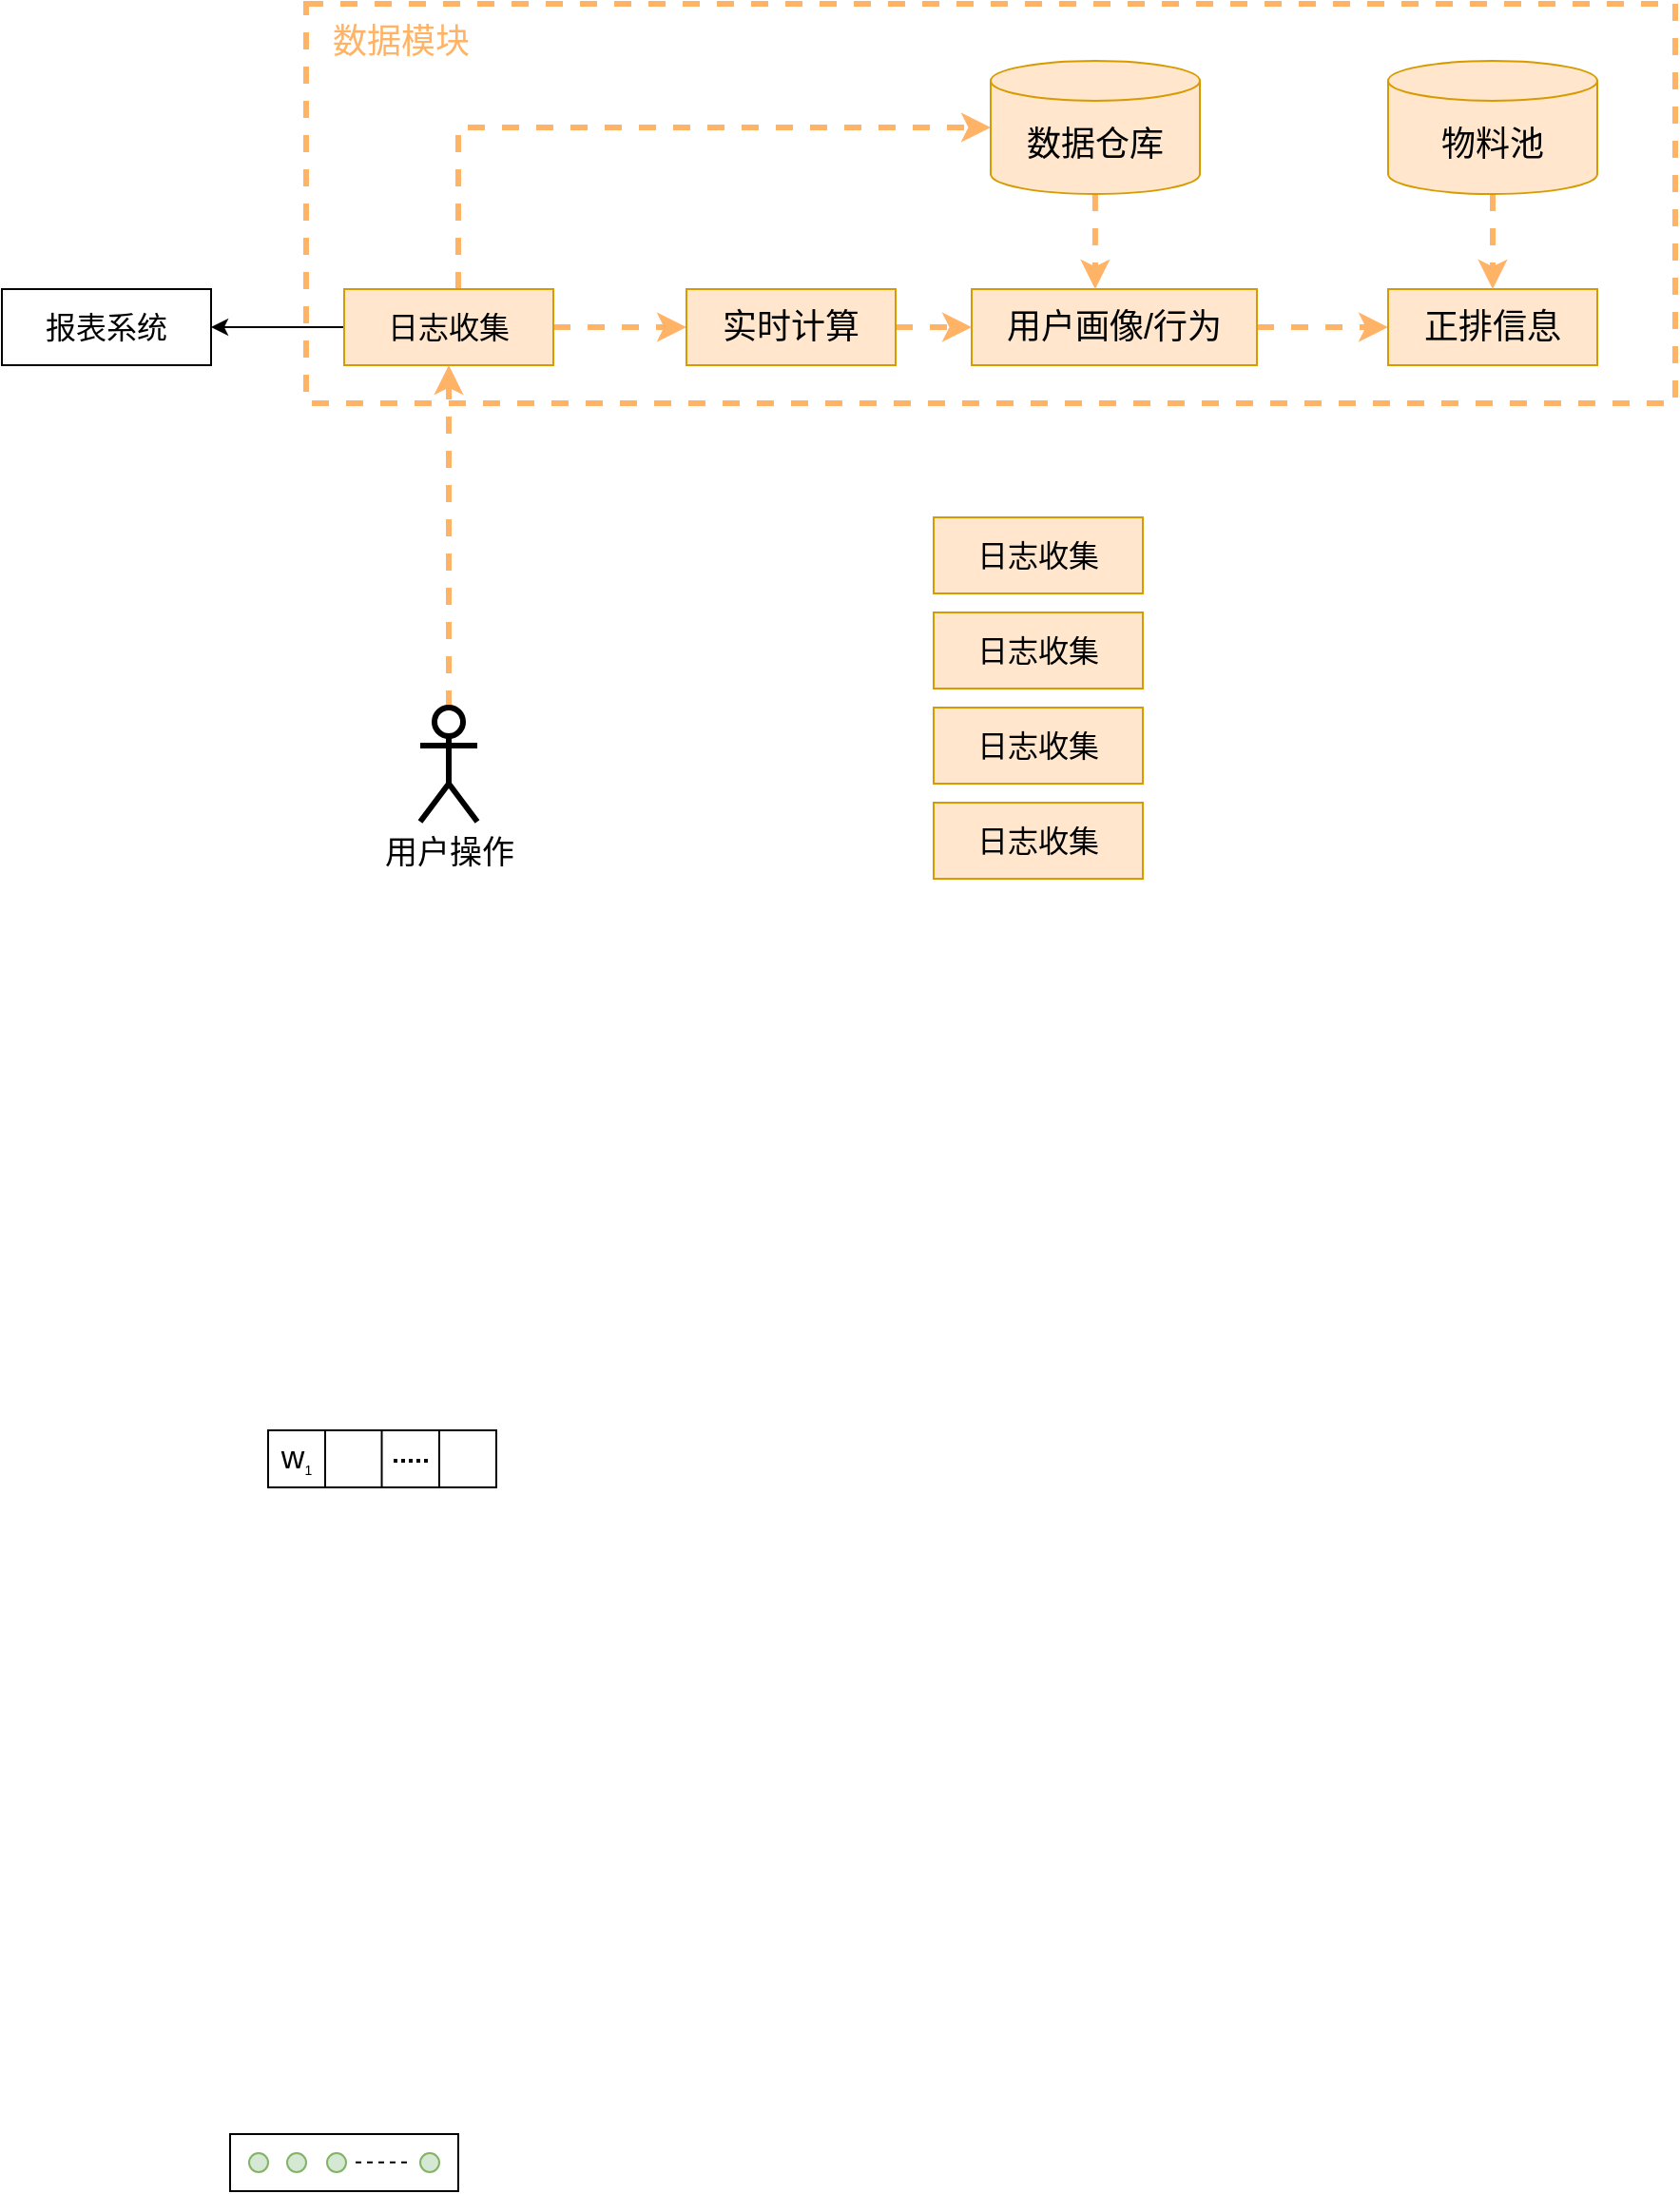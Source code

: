 <mxfile version="13.7.6" type="github">
  <diagram id="0R1KgyZivqST2G8Sgrir" name="Page-1">
    <mxGraphModel dx="615" dy="936" grid="1" gridSize="10" guides="1" tooltips="1" connect="1" arrows="1" fold="1" page="1" pageScale="1" pageWidth="827" pageHeight="1169" math="0" shadow="0">
      <root>
        <mxCell id="0" />
        <mxCell id="1" parent="0" />
        <mxCell id="2lEhO2xfnhziDfnZjIPp-19" value="" style="rounded=0;whiteSpace=wrap;html=1;fillColor=none;dashed=1;strokeWidth=3;strokeColor=#FFB366;" vertex="1" parent="1">
          <mxGeometry x="200" y="170" width="720" height="210" as="geometry" />
        </mxCell>
        <mxCell id="F2EInP20JMvGmBjEMHAI-9" value="" style="group;rounded=0;glass=0;shadow=0;sketch=0;" parent="1" vertex="1" connectable="0">
          <mxGeometry x="160" y="1290" width="120" height="30" as="geometry" />
        </mxCell>
        <mxCell id="F2EInP20JMvGmBjEMHAI-1" value="" style="verticalLabelPosition=bottom;verticalAlign=top;html=1;shape=mxgraph.basic.rect;fillColor2=none;strokeWidth=1;size=20;indent=5;" parent="F2EInP20JMvGmBjEMHAI-9" vertex="1">
          <mxGeometry width="120" height="30" as="geometry" />
        </mxCell>
        <mxCell id="F2EInP20JMvGmBjEMHAI-3" value="" style="verticalLabelPosition=bottom;verticalAlign=top;html=1;shape=mxgraph.flowchart.on-page_reference;fillColor=#d5e8d4;strokeColor=#82b366;" parent="F2EInP20JMvGmBjEMHAI-9" vertex="1">
          <mxGeometry x="10" y="10" width="10" height="10" as="geometry" />
        </mxCell>
        <mxCell id="F2EInP20JMvGmBjEMHAI-4" value="" style="verticalLabelPosition=bottom;verticalAlign=top;html=1;shape=mxgraph.flowchart.on-page_reference;fillColor=#d5e8d4;strokeColor=#82b366;" parent="F2EInP20JMvGmBjEMHAI-9" vertex="1">
          <mxGeometry x="30" y="10" width="10" height="10" as="geometry" />
        </mxCell>
        <mxCell id="F2EInP20JMvGmBjEMHAI-5" value="" style="verticalLabelPosition=bottom;verticalAlign=top;html=1;shape=mxgraph.flowchart.on-page_reference;fillColor=#d5e8d4;strokeColor=#82b366;" parent="F2EInP20JMvGmBjEMHAI-9" vertex="1">
          <mxGeometry x="51" y="10" width="10" height="10" as="geometry" />
        </mxCell>
        <mxCell id="F2EInP20JMvGmBjEMHAI-6" value="" style="verticalLabelPosition=bottom;verticalAlign=top;html=1;shape=mxgraph.flowchart.on-page_reference;fillColor=#d5e8d4;strokeColor=#82b366;" parent="F2EInP20JMvGmBjEMHAI-9" vertex="1">
          <mxGeometry x="100" y="10" width="10" height="10" as="geometry" />
        </mxCell>
        <mxCell id="F2EInP20JMvGmBjEMHAI-7" value="" style="endArrow=none;html=1;rounded=0;" parent="F2EInP20JMvGmBjEMHAI-9" target="F2EInP20JMvGmBjEMHAI-1" edge="1">
          <mxGeometry relative="1" as="geometry">
            <mxPoint y="10" as="sourcePoint" />
            <mxPoint x="160" y="10" as="targetPoint" />
          </mxGeometry>
        </mxCell>
        <mxCell id="F2EInP20JMvGmBjEMHAI-8" value="" style="endArrow=none;html=1;rounded=0;dashed=1;" parent="F2EInP20JMvGmBjEMHAI-9" edge="1">
          <mxGeometry relative="1" as="geometry">
            <mxPoint x="66" y="14.9" as="sourcePoint" />
            <mxPoint x="96" y="14.9" as="targetPoint" />
            <Array as="points">
              <mxPoint x="76" y="14.9" />
            </Array>
          </mxGeometry>
        </mxCell>
        <mxCell id="F2EInP20JMvGmBjEMHAI-15" value="" style="group" parent="1" vertex="1" connectable="0">
          <mxGeometry x="180" y="920" width="120" height="30" as="geometry" />
        </mxCell>
        <mxCell id="F2EInP20JMvGmBjEMHAI-10" value="" style="verticalLabelPosition=bottom;verticalAlign=top;html=1;shape=mxgraph.basic.rect;fillColor2=none;strokeWidth=1;size=20;indent=5;" parent="F2EInP20JMvGmBjEMHAI-15" vertex="1">
          <mxGeometry width="120" height="30" as="geometry" />
        </mxCell>
        <mxCell id="F2EInP20JMvGmBjEMHAI-11" value="" style="endArrow=none;html=1;entryX=0.25;entryY=0;entryDx=0;entryDy=0;entryPerimeter=0;" parent="F2EInP20JMvGmBjEMHAI-15" target="F2EInP20JMvGmBjEMHAI-10" edge="1">
          <mxGeometry width="50" height="50" relative="1" as="geometry">
            <mxPoint x="30" y="30" as="sourcePoint" />
            <mxPoint x="80" y="-20" as="targetPoint" />
          </mxGeometry>
        </mxCell>
        <mxCell id="F2EInP20JMvGmBjEMHAI-12" value="" style="endArrow=none;html=1;entryX=0.25;entryY=0;entryDx=0;entryDy=0;entryPerimeter=0;" parent="F2EInP20JMvGmBjEMHAI-15" edge="1">
          <mxGeometry width="50" height="50" relative="1" as="geometry">
            <mxPoint x="59.76" y="30" as="sourcePoint" />
            <mxPoint x="59.76" as="targetPoint" />
          </mxGeometry>
        </mxCell>
        <mxCell id="F2EInP20JMvGmBjEMHAI-13" value="" style="endArrow=none;html=1;entryX=0.25;entryY=0;entryDx=0;entryDy=0;entryPerimeter=0;" parent="F2EInP20JMvGmBjEMHAI-15" edge="1">
          <mxGeometry width="50" height="50" relative="1" as="geometry">
            <mxPoint x="90" y="30" as="sourcePoint" />
            <mxPoint x="90" as="targetPoint" />
          </mxGeometry>
        </mxCell>
        <mxCell id="F2EInP20JMvGmBjEMHAI-14" value="" style="endArrow=none;dashed=1;html=1;strokeWidth=2;dashPattern=1 1;" parent="F2EInP20JMvGmBjEMHAI-15" edge="1">
          <mxGeometry width="50" height="50" relative="1" as="geometry">
            <mxPoint x="66" y="16" as="sourcePoint" />
            <mxPoint x="86" y="16" as="targetPoint" />
          </mxGeometry>
        </mxCell>
        <mxCell id="F2EInP20JMvGmBjEMHAI-16" value="&lt;font&gt;&lt;font style=&quot;font-size: 17px&quot;&gt;w&lt;/font&gt;&lt;sub style=&quot;font-size: 7px&quot;&gt;&lt;font style=&quot;font-size: 7px&quot;&gt;1&lt;/font&gt;&lt;/sub&gt;&lt;/font&gt;" style="text;html=1;strokeColor=none;fillColor=none;align=center;verticalAlign=middle;whiteSpace=wrap;rounded=0;shadow=0;glass=0;sketch=0;" parent="F2EInP20JMvGmBjEMHAI-15" vertex="1">
          <mxGeometry y="5" width="30" height="20" as="geometry" />
        </mxCell>
        <mxCell id="2lEhO2xfnhziDfnZjIPp-1" value="&lt;font style=&quot;font-size: 16px&quot;&gt;报表系统&lt;/font&gt;" style="rounded=0;whiteSpace=wrap;html=1;" vertex="1" parent="1">
          <mxGeometry x="40" y="320" width="110" height="40" as="geometry" />
        </mxCell>
        <mxCell id="2lEhO2xfnhziDfnZjIPp-8" style="edgeStyle=orthogonalEdgeStyle;rounded=0;orthogonalLoop=1;jettySize=auto;html=1;entryX=1;entryY=0.5;entryDx=0;entryDy=0;" edge="1" parent="1" source="2lEhO2xfnhziDfnZjIPp-2" target="2lEhO2xfnhziDfnZjIPp-1">
          <mxGeometry relative="1" as="geometry" />
        </mxCell>
        <mxCell id="2lEhO2xfnhziDfnZjIPp-10" style="edgeStyle=orthogonalEdgeStyle;rounded=0;orthogonalLoop=1;jettySize=auto;html=1;entryX=0;entryY=0.5;entryDx=0;entryDy=0;entryPerimeter=0;strokeColor=#FFB366;strokeWidth=3;dashed=1;" edge="1" parent="1" source="2lEhO2xfnhziDfnZjIPp-2" target="2lEhO2xfnhziDfnZjIPp-6">
          <mxGeometry relative="1" as="geometry">
            <Array as="points">
              <mxPoint x="280" y="235" />
            </Array>
          </mxGeometry>
        </mxCell>
        <mxCell id="2lEhO2xfnhziDfnZjIPp-14" style="edgeStyle=orthogonalEdgeStyle;rounded=0;orthogonalLoop=1;jettySize=auto;html=1;exitX=1;exitY=0.5;exitDx=0;exitDy=0;entryX=0;entryY=0.5;entryDx=0;entryDy=0;strokeWidth=3;dashed=1;strokeColor=#FFB366;" edge="1" parent="1" source="2lEhO2xfnhziDfnZjIPp-2" target="2lEhO2xfnhziDfnZjIPp-4">
          <mxGeometry relative="1" as="geometry" />
        </mxCell>
        <mxCell id="2lEhO2xfnhziDfnZjIPp-2" value="&lt;font style=&quot;font-size: 16px&quot;&gt;日志收集&lt;/font&gt;" style="rounded=0;whiteSpace=wrap;html=1;fillColor=#ffe6cc;strokeColor=#d79b00;" vertex="1" parent="1">
          <mxGeometry x="220" y="320" width="110" height="40" as="geometry" />
        </mxCell>
        <mxCell id="2lEhO2xfnhziDfnZjIPp-16" style="edgeStyle=orthogonalEdgeStyle;rounded=0;orthogonalLoop=1;jettySize=auto;html=1;entryX=0;entryY=0.5;entryDx=0;entryDy=0;dashed=1;strokeWidth=3;strokeColor=#FFB366;" edge="1" parent="1" source="2lEhO2xfnhziDfnZjIPp-3" target="2lEhO2xfnhziDfnZjIPp-5">
          <mxGeometry relative="1" as="geometry" />
        </mxCell>
        <mxCell id="2lEhO2xfnhziDfnZjIPp-3" value="&lt;font style=&quot;font-size: 18px&quot;&gt;用户画像/行为&lt;/font&gt;" style="rounded=0;whiteSpace=wrap;html=1;fillColor=#ffe6cc;strokeColor=#d79b00;" vertex="1" parent="1">
          <mxGeometry x="550" y="320" width="150" height="40" as="geometry" />
        </mxCell>
        <mxCell id="2lEhO2xfnhziDfnZjIPp-15" style="edgeStyle=orthogonalEdgeStyle;rounded=0;orthogonalLoop=1;jettySize=auto;html=1;exitX=1;exitY=0.5;exitDx=0;exitDy=0;entryX=0;entryY=0.5;entryDx=0;entryDy=0;strokeWidth=3;dashed=1;strokeColor=#FFB366;" edge="1" parent="1" source="2lEhO2xfnhziDfnZjIPp-4" target="2lEhO2xfnhziDfnZjIPp-3">
          <mxGeometry relative="1" as="geometry" />
        </mxCell>
        <mxCell id="2lEhO2xfnhziDfnZjIPp-4" value="&lt;font style=&quot;font-size: 18px&quot;&gt;实时计算&lt;/font&gt;" style="rounded=0;whiteSpace=wrap;html=1;fillColor=#ffe6cc;strokeColor=#d79b00;" vertex="1" parent="1">
          <mxGeometry x="400" y="320" width="110" height="40" as="geometry" />
        </mxCell>
        <mxCell id="2lEhO2xfnhziDfnZjIPp-5" value="&lt;font style=&quot;font-size: 18px&quot;&gt;正排信息&lt;/font&gt;" style="rounded=0;whiteSpace=wrap;html=1;fillColor=#ffe6cc;strokeColor=#d79b00;" vertex="1" parent="1">
          <mxGeometry x="769" y="320" width="110" height="40" as="geometry" />
        </mxCell>
        <mxCell id="2lEhO2xfnhziDfnZjIPp-17" style="edgeStyle=orthogonalEdgeStyle;rounded=0;orthogonalLoop=1;jettySize=auto;html=1;entryX=0.433;entryY=0;entryDx=0;entryDy=0;entryPerimeter=0;strokeColor=#FFB366;strokeWidth=3;dashed=1;" edge="1" parent="1" source="2lEhO2xfnhziDfnZjIPp-6" target="2lEhO2xfnhziDfnZjIPp-3">
          <mxGeometry relative="1" as="geometry" />
        </mxCell>
        <mxCell id="2lEhO2xfnhziDfnZjIPp-6" value="&lt;font style=&quot;font-size: 18px&quot;&gt;数据仓库&lt;/font&gt;" style="shape=cylinder3;whiteSpace=wrap;html=1;boundedLbl=1;backgroundOutline=1;size=10.471;fillColor=#ffe6cc;strokeColor=#d79b00;" vertex="1" parent="1">
          <mxGeometry x="560" y="200" width="110" height="70" as="geometry" />
        </mxCell>
        <mxCell id="2lEhO2xfnhziDfnZjIPp-18" style="edgeStyle=orthogonalEdgeStyle;rounded=0;orthogonalLoop=1;jettySize=auto;html=1;strokeColor=#FFB366;strokeWidth=3;dashed=1;" edge="1" parent="1" source="2lEhO2xfnhziDfnZjIPp-7" target="2lEhO2xfnhziDfnZjIPp-5">
          <mxGeometry relative="1" as="geometry" />
        </mxCell>
        <mxCell id="2lEhO2xfnhziDfnZjIPp-7" value="&lt;font style=&quot;font-size: 18px&quot;&gt;物料池&lt;/font&gt;" style="shape=cylinder3;whiteSpace=wrap;html=1;boundedLbl=1;backgroundOutline=1;size=10.471;fillColor=#ffe6cc;strokeColor=#d79b00;" vertex="1" parent="1">
          <mxGeometry x="769" y="200" width="110" height="70" as="geometry" />
        </mxCell>
        <mxCell id="2lEhO2xfnhziDfnZjIPp-20" value="&lt;font style=&quot;font-size: 18px&quot; color=&quot;#ffb366&quot;&gt;数据模块&lt;/font&gt;" style="text;html=1;strokeColor=none;fillColor=none;align=center;verticalAlign=middle;whiteSpace=wrap;rounded=0;dashed=1;" vertex="1" parent="1">
          <mxGeometry x="200" y="180" width="100" height="20" as="geometry" />
        </mxCell>
        <mxCell id="2lEhO2xfnhziDfnZjIPp-23" style="edgeStyle=orthogonalEdgeStyle;rounded=0;orthogonalLoop=1;jettySize=auto;html=1;entryX=0.5;entryY=1;entryDx=0;entryDy=0;dashed=1;strokeColor=#FFB366;strokeWidth=3;" edge="1" parent="1" source="2lEhO2xfnhziDfnZjIPp-22" target="2lEhO2xfnhziDfnZjIPp-2">
          <mxGeometry relative="1" as="geometry" />
        </mxCell>
        <mxCell id="2lEhO2xfnhziDfnZjIPp-22" value="&lt;font style=&quot;font-size: 17px&quot;&gt;用户操作&lt;/font&gt;" style="shape=umlActor;verticalLabelPosition=bottom;verticalAlign=top;html=1;outlineConnect=0;strokeWidth=3;fillColor=none;" vertex="1" parent="1">
          <mxGeometry x="260" y="540" width="30" height="60" as="geometry" />
        </mxCell>
        <mxCell id="2lEhO2xfnhziDfnZjIPp-26" value="&lt;font style=&quot;font-size: 16px&quot;&gt;日志收集&lt;/font&gt;" style="rounded=0;whiteSpace=wrap;html=1;fillColor=#ffe6cc;strokeColor=#d79b00;" vertex="1" parent="1">
          <mxGeometry x="530" y="440" width="110" height="40" as="geometry" />
        </mxCell>
        <mxCell id="2lEhO2xfnhziDfnZjIPp-28" value="&lt;font style=&quot;font-size: 16px&quot;&gt;日志收集&lt;/font&gt;" style="rounded=0;whiteSpace=wrap;html=1;fillColor=#ffe6cc;strokeColor=#d79b00;" vertex="1" parent="1">
          <mxGeometry x="530" y="490" width="110" height="40" as="geometry" />
        </mxCell>
        <mxCell id="2lEhO2xfnhziDfnZjIPp-29" value="&lt;font style=&quot;font-size: 16px&quot;&gt;日志收集&lt;/font&gt;" style="rounded=0;whiteSpace=wrap;html=1;fillColor=#ffe6cc;strokeColor=#d79b00;" vertex="1" parent="1">
          <mxGeometry x="530" y="540" width="110" height="40" as="geometry" />
        </mxCell>
        <mxCell id="2lEhO2xfnhziDfnZjIPp-30" value="&lt;font style=&quot;font-size: 16px&quot;&gt;日志收集&lt;/font&gt;" style="rounded=0;whiteSpace=wrap;html=1;fillColor=#ffe6cc;strokeColor=#d79b00;" vertex="1" parent="1">
          <mxGeometry x="530" y="590" width="110" height="40" as="geometry" />
        </mxCell>
      </root>
    </mxGraphModel>
  </diagram>
</mxfile>
